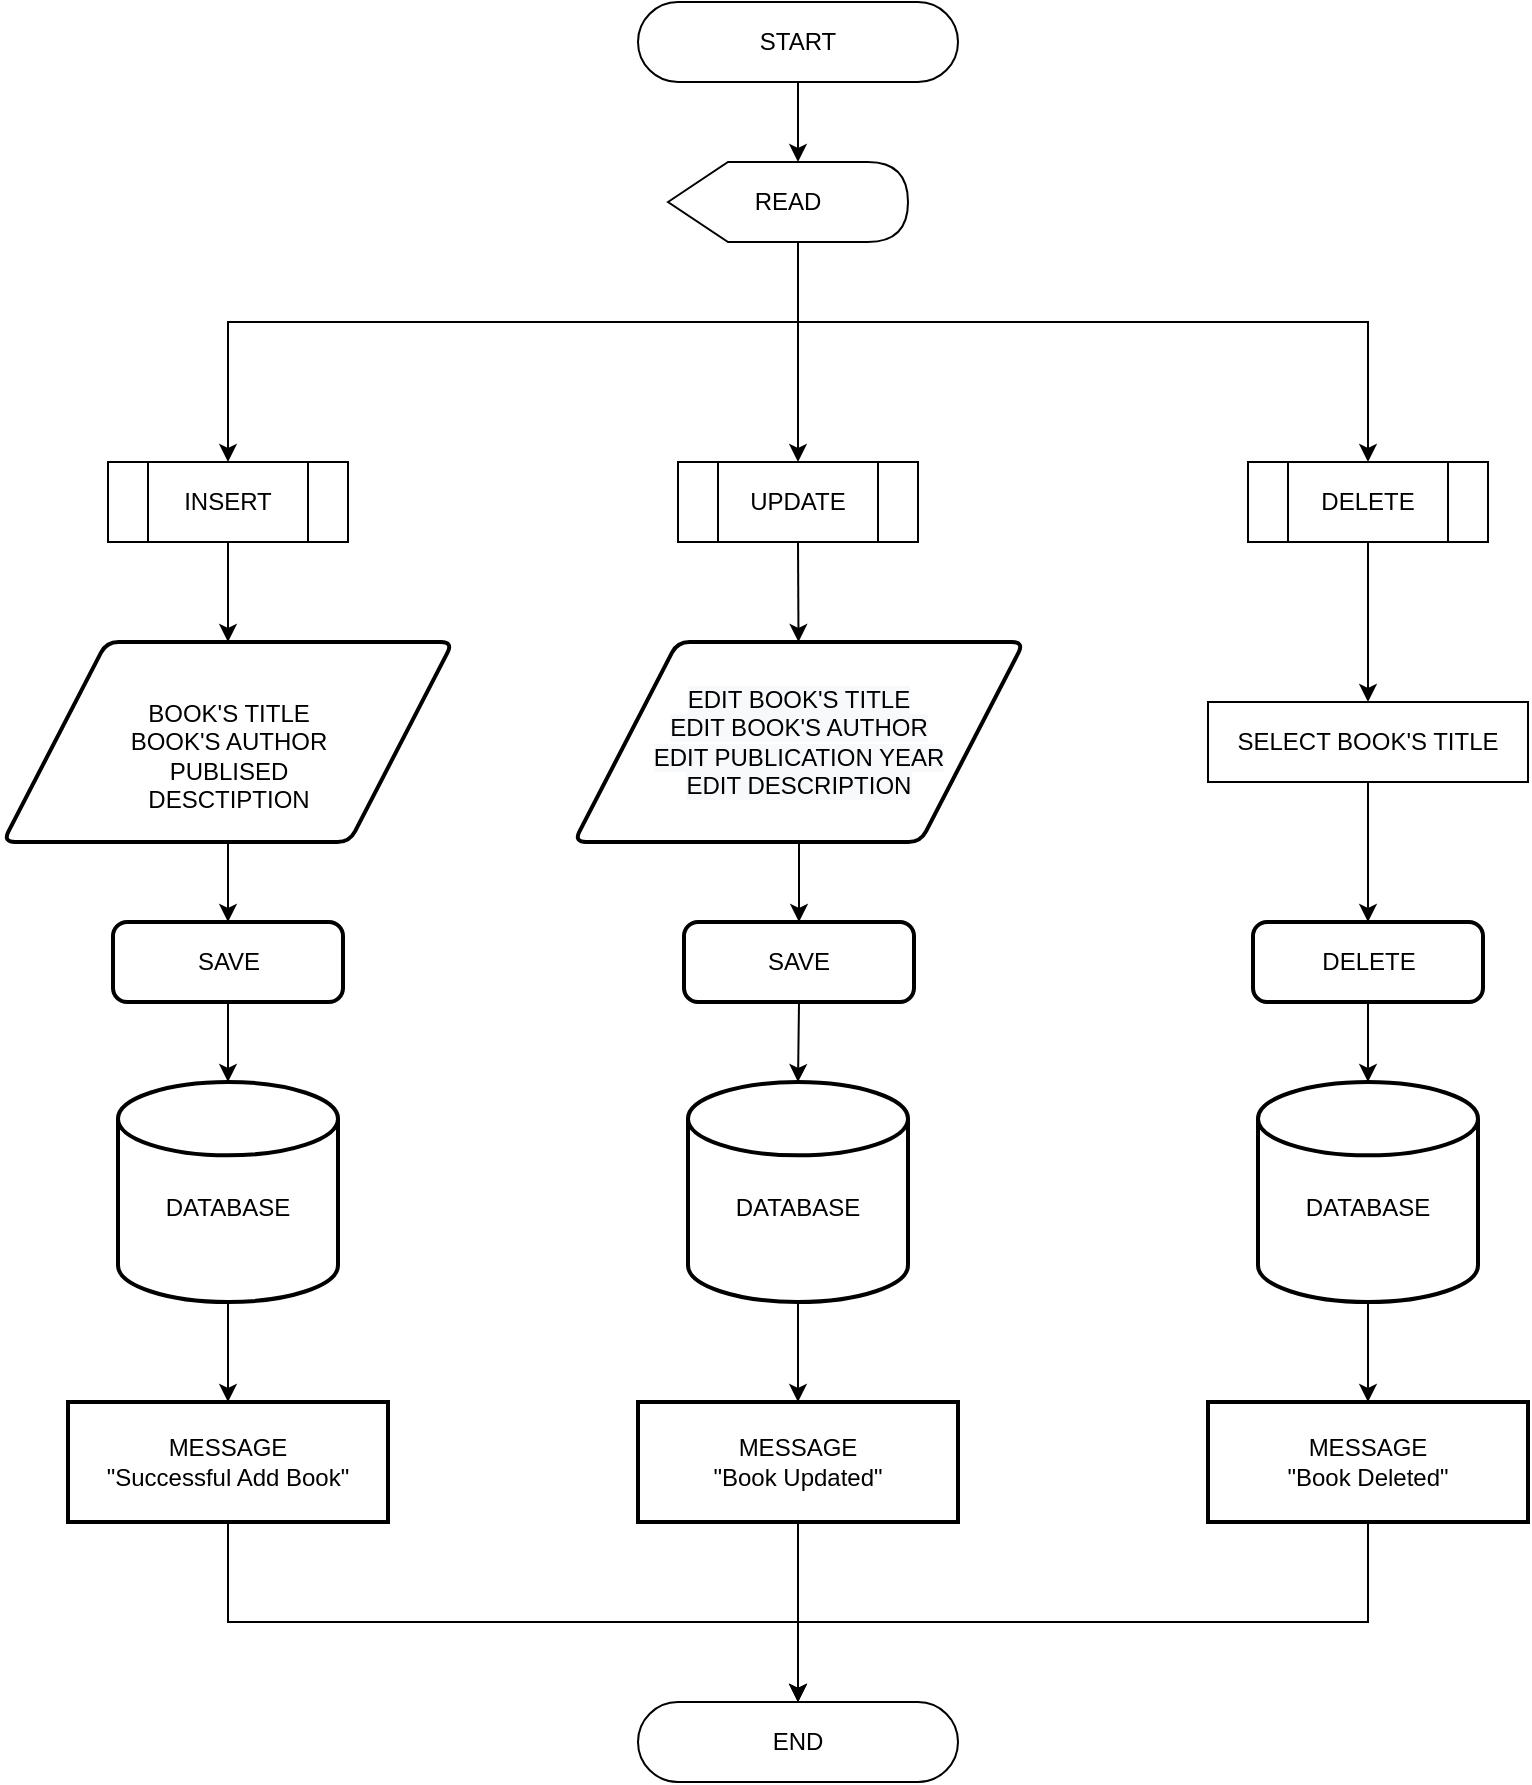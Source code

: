 <mxfile version="14.6.13" type="device"><diagram id="-U5DLKsKQhEk6xh4xttK" name="Page-1"><mxGraphModel dx="868" dy="520" grid="1" gridSize="10" guides="1" tooltips="1" connect="1" arrows="1" fold="1" page="1" pageScale="1" pageWidth="850" pageHeight="1100" math="0" shadow="0"><root><mxCell id="0"/><mxCell id="1" parent="0"/><mxCell id="vVcg2Cg-LxMGanegDyHp-1" value="START" style="rounded=1;whiteSpace=wrap;html=1;arcSize=50;" vertex="1" parent="1"><mxGeometry x="345" y="40" width="160" height="40" as="geometry"/></mxCell><mxCell id="vVcg2Cg-LxMGanegDyHp-2" value="END" style="rounded=1;whiteSpace=wrap;html=1;arcSize=50;" vertex="1" parent="1"><mxGeometry x="345" y="890" width="160" height="40" as="geometry"/></mxCell><mxCell id="vVcg2Cg-LxMGanegDyHp-3" value="INSERT" style="shape=process;whiteSpace=wrap;html=1;backgroundOutline=1;size=0.167;" vertex="1" parent="1"><mxGeometry x="80" y="270" width="120" height="40" as="geometry"/></mxCell><mxCell id="vVcg2Cg-LxMGanegDyHp-4" value="READ" style="shape=display;whiteSpace=wrap;html=1;" vertex="1" parent="1"><mxGeometry x="360" y="120" width="120" height="40" as="geometry"/></mxCell><mxCell id="vVcg2Cg-LxMGanegDyHp-5" value="UPDATE" style="shape=process;whiteSpace=wrap;html=1;backgroundOutline=1;size=0.167;" vertex="1" parent="1"><mxGeometry x="365" y="270" width="120" height="40" as="geometry"/></mxCell><mxCell id="vVcg2Cg-LxMGanegDyHp-6" value="DELETE" style="shape=process;whiteSpace=wrap;html=1;backgroundOutline=1;size=0.167;" vertex="1" parent="1"><mxGeometry x="650" y="270" width="120" height="40" as="geometry"/></mxCell><mxCell id="vVcg2Cg-LxMGanegDyHp-11" value="SELECT BOOK'S TITLE" style="rounded=0;whiteSpace=wrap;html=1;" vertex="1" parent="1"><mxGeometry x="630" y="390" width="160" height="40" as="geometry"/></mxCell><mxCell id="vVcg2Cg-LxMGanegDyHp-13" value="&lt;br&gt;DATABASE" style="strokeWidth=2;html=1;shape=mxgraph.flowchart.database;whiteSpace=wrap;" vertex="1" parent="1"><mxGeometry x="85" y="580" width="110" height="110" as="geometry"/></mxCell><mxCell id="vVcg2Cg-LxMGanegDyHp-15" value="SAVE" style="rounded=1;whiteSpace=wrap;html=1;absoluteArcSize=1;arcSize=14;strokeWidth=2;" vertex="1" parent="1"><mxGeometry x="368" y="500" width="115" height="40" as="geometry"/></mxCell><mxCell id="vVcg2Cg-LxMGanegDyHp-16" value="SAVE" style="rounded=1;whiteSpace=wrap;html=1;absoluteArcSize=1;arcSize=14;strokeWidth=2;" vertex="1" parent="1"><mxGeometry x="82.5" y="500" width="115" height="40" as="geometry"/></mxCell><mxCell id="vVcg2Cg-LxMGanegDyHp-17" value="DELETE" style="rounded=1;whiteSpace=wrap;html=1;absoluteArcSize=1;arcSize=14;strokeWidth=2;" vertex="1" parent="1"><mxGeometry x="652.5" y="500" width="115" height="40" as="geometry"/></mxCell><mxCell id="vVcg2Cg-LxMGanegDyHp-19" value="&#10;&#10;&lt;span style=&quot;color: rgb(0, 0, 0); font-family: helvetica; font-size: 12px; font-style: normal; font-weight: 400; letter-spacing: normal; text-align: center; text-indent: 0px; text-transform: none; word-spacing: 0px; background-color: rgb(248, 249, 250); display: inline; float: none;&quot;&gt;EDIT BOOK'S TITLE&lt;/span&gt;&lt;br style=&quot;color: rgb(0, 0, 0); font-family: helvetica; font-size: 12px; font-style: normal; font-weight: 400; letter-spacing: normal; text-align: center; text-indent: 0px; text-transform: none; word-spacing: 0px; background-color: rgb(248, 249, 250);&quot;&gt;&lt;span style=&quot;color: rgb(0, 0, 0); font-family: helvetica; font-size: 12px; font-style: normal; font-weight: 400; letter-spacing: normal; text-align: center; text-indent: 0px; text-transform: none; word-spacing: 0px; background-color: rgb(248, 249, 250); display: inline; float: none;&quot;&gt;EDIT BOOK'S AUTHOR&lt;/span&gt;&lt;br style=&quot;color: rgb(0, 0, 0); font-family: helvetica; font-size: 12px; font-style: normal; font-weight: 400; letter-spacing: normal; text-align: center; text-indent: 0px; text-transform: none; word-spacing: 0px; background-color: rgb(248, 249, 250);&quot;&gt;&lt;span style=&quot;color: rgb(0, 0, 0); font-family: helvetica; font-size: 12px; font-style: normal; font-weight: 400; letter-spacing: normal; text-align: center; text-indent: 0px; text-transform: none; word-spacing: 0px; background-color: rgb(248, 249, 250); display: inline; float: none;&quot;&gt;EDIT PUBLICATION YEAR&lt;/span&gt;&lt;br style=&quot;color: rgb(0, 0, 0); font-family: helvetica; font-size: 12px; font-style: normal; font-weight: 400; letter-spacing: normal; text-align: center; text-indent: 0px; text-transform: none; word-spacing: 0px; background-color: rgb(248, 249, 250);&quot;&gt;&lt;span style=&quot;color: rgb(0, 0, 0); font-family: helvetica; font-size: 12px; font-style: normal; font-weight: 400; letter-spacing: normal; text-align: center; text-indent: 0px; text-transform: none; word-spacing: 0px; background-color: rgb(248, 249, 250); display: inline; float: none;&quot;&gt;EDIT DESCRIPTION&lt;/span&gt;&#10;&#10;" style="shape=parallelogram;html=1;strokeWidth=2;perimeter=parallelogramPerimeter;whiteSpace=wrap;rounded=1;arcSize=12;size=0.23;" vertex="1" parent="1"><mxGeometry x="313" y="360" width="225" height="100" as="geometry"/></mxCell><mxCell id="vVcg2Cg-LxMGanegDyHp-20" value="&lt;br&gt;DATABASE" style="strokeWidth=2;html=1;shape=mxgraph.flowchart.database;whiteSpace=wrap;" vertex="1" parent="1"><mxGeometry x="370" y="580" width="110" height="110" as="geometry"/></mxCell><mxCell id="vVcg2Cg-LxMGanegDyHp-21" value="&lt;br&gt;DATABASE" style="strokeWidth=2;html=1;shape=mxgraph.flowchart.database;whiteSpace=wrap;" vertex="1" parent="1"><mxGeometry x="655" y="580" width="110" height="110" as="geometry"/></mxCell><mxCell id="vVcg2Cg-LxMGanegDyHp-22" value="MESSAGE&lt;br&gt;&quot;Successful Add Book&quot;" style="rounded=0;whiteSpace=wrap;html=1;strokeWidth=2;" vertex="1" parent="1"><mxGeometry x="60" y="740" width="160" height="60" as="geometry"/></mxCell><mxCell id="vVcg2Cg-LxMGanegDyHp-23" value="MESSAGE&lt;br&gt;&quot;Book Updated&quot;" style="rounded=0;whiteSpace=wrap;html=1;strokeWidth=2;" vertex="1" parent="1"><mxGeometry x="345" y="740" width="160" height="60" as="geometry"/></mxCell><mxCell id="vVcg2Cg-LxMGanegDyHp-24" value="MESSAGE&lt;br&gt;&quot;Book Deleted&quot;" style="rounded=0;whiteSpace=wrap;html=1;strokeWidth=2;" vertex="1" parent="1"><mxGeometry x="630" y="740" width="160" height="60" as="geometry"/></mxCell><mxCell id="vVcg2Cg-LxMGanegDyHp-26" value="&lt;br style=&quot;font-family: &amp;#34;helvetica&amp;#34;&quot;&gt;&lt;span style=&quot;font-family: &amp;#34;helvetica&amp;#34;&quot;&gt;BOOK'S TITLE&lt;/span&gt;&lt;br style=&quot;font-family: &amp;#34;helvetica&amp;#34;&quot;&gt;&lt;span style=&quot;font-family: &amp;#34;helvetica&amp;#34;&quot;&gt;BOOK'S AUTHOR&lt;/span&gt;&lt;br style=&quot;font-family: &amp;#34;helvetica&amp;#34;&quot;&gt;&lt;span style=&quot;font-family: &amp;#34;helvetica&amp;#34;&quot;&gt;PUBLISED&lt;/span&gt;&lt;br style=&quot;font-family: &amp;#34;helvetica&amp;#34;&quot;&gt;&lt;span style=&quot;font-family: &amp;#34;helvetica&amp;#34;&quot;&gt;DESCTIPTION&lt;br&gt;&lt;/span&gt;" style="shape=parallelogram;html=1;strokeWidth=2;perimeter=parallelogramPerimeter;whiteSpace=wrap;rounded=1;arcSize=12;size=0.23;" vertex="1" parent="1"><mxGeometry x="27.5" y="360" width="225" height="100" as="geometry"/></mxCell><mxCell id="vVcg2Cg-LxMGanegDyHp-34" value="" style="endArrow=classic;html=1;strokeColor=#000000;exitX=0.5;exitY=1;exitDx=0;exitDy=0;entryX=0;entryY=0;entryDx=65;entryDy=0;entryPerimeter=0;" edge="1" parent="1" source="vVcg2Cg-LxMGanegDyHp-1" target="vVcg2Cg-LxMGanegDyHp-4"><mxGeometry width="50" height="50" relative="1" as="geometry"><mxPoint x="340" y="100" as="sourcePoint"/><mxPoint x="390" y="50" as="targetPoint"/></mxGeometry></mxCell><mxCell id="vVcg2Cg-LxMGanegDyHp-35" value="" style="endArrow=classic;html=1;strokeColor=#000000;exitX=0;exitY=0;exitDx=65;exitDy=40;exitPerimeter=0;entryX=0.5;entryY=0;entryDx=0;entryDy=0;" edge="1" parent="1" source="vVcg2Cg-LxMGanegDyHp-4" target="vVcg2Cg-LxMGanegDyHp-5"><mxGeometry width="50" height="50" relative="1" as="geometry"><mxPoint x="470" y="270" as="sourcePoint"/><mxPoint x="520" y="220" as="targetPoint"/></mxGeometry></mxCell><mxCell id="vVcg2Cg-LxMGanegDyHp-36" value="" style="endArrow=classic;html=1;strokeColor=#000000;exitX=0;exitY=0;exitDx=65;exitDy=40;exitPerimeter=0;entryX=0.5;entryY=0;entryDx=0;entryDy=0;rounded=0;" edge="1" parent="1" source="vVcg2Cg-LxMGanegDyHp-4" target="vVcg2Cg-LxMGanegDyHp-6"><mxGeometry width="50" height="50" relative="1" as="geometry"><mxPoint x="470" y="270" as="sourcePoint"/><mxPoint x="520" y="220" as="targetPoint"/><Array as="points"><mxPoint x="425" y="200"/><mxPoint x="710" y="200"/></Array></mxGeometry></mxCell><mxCell id="vVcg2Cg-LxMGanegDyHp-37" value="" style="endArrow=classic;html=1;strokeColor=#000000;exitX=0;exitY=0;exitDx=65;exitDy=40;exitPerimeter=0;entryX=0.5;entryY=0;entryDx=0;entryDy=0;rounded=0;" edge="1" parent="1" source="vVcg2Cg-LxMGanegDyHp-4" target="vVcg2Cg-LxMGanegDyHp-3"><mxGeometry width="50" height="50" relative="1" as="geometry"><mxPoint x="470" y="270" as="sourcePoint"/><mxPoint x="220" y="210" as="targetPoint"/><Array as="points"><mxPoint x="425" y="200"/><mxPoint x="140" y="200"/></Array></mxGeometry></mxCell><mxCell id="vVcg2Cg-LxMGanegDyHp-38" value="" style="endArrow=classic;html=1;strokeColor=#000000;exitX=0.5;exitY=1;exitDx=0;exitDy=0;entryX=0.5;entryY=0;entryDx=0;entryDy=0;" edge="1" parent="1" source="vVcg2Cg-LxMGanegDyHp-3" target="vVcg2Cg-LxMGanegDyHp-26"><mxGeometry width="50" height="50" relative="1" as="geometry"><mxPoint x="260" y="310" as="sourcePoint"/><mxPoint x="310" y="260" as="targetPoint"/></mxGeometry></mxCell><mxCell id="vVcg2Cg-LxMGanegDyHp-39" value="" style="endArrow=classic;html=1;strokeColor=#000000;exitX=0.5;exitY=1;exitDx=0;exitDy=0;entryX=0.5;entryY=0;entryDx=0;entryDy=0;" edge="1" parent="1" source="vVcg2Cg-LxMGanegDyHp-26" target="vVcg2Cg-LxMGanegDyHp-16"><mxGeometry width="50" height="50" relative="1" as="geometry"><mxPoint x="310" y="620" as="sourcePoint"/><mxPoint x="360" y="570" as="targetPoint"/></mxGeometry></mxCell><mxCell id="vVcg2Cg-LxMGanegDyHp-40" value="" style="endArrow=classic;html=1;strokeColor=#000000;exitX=0.5;exitY=1;exitDx=0;exitDy=0;entryX=0.5;entryY=0;entryDx=0;entryDy=0;entryPerimeter=0;" edge="1" parent="1" source="vVcg2Cg-LxMGanegDyHp-16" target="vVcg2Cg-LxMGanegDyHp-13"><mxGeometry width="50" height="50" relative="1" as="geometry"><mxPoint x="310" y="620" as="sourcePoint"/><mxPoint x="360" y="570" as="targetPoint"/></mxGeometry></mxCell><mxCell id="vVcg2Cg-LxMGanegDyHp-41" value="" style="endArrow=classic;html=1;strokeColor=#000000;exitX=0.5;exitY=1;exitDx=0;exitDy=0;exitPerimeter=0;entryX=0.5;entryY=0;entryDx=0;entryDy=0;" edge="1" parent="1" source="vVcg2Cg-LxMGanegDyHp-13" target="vVcg2Cg-LxMGanegDyHp-22"><mxGeometry width="50" height="50" relative="1" as="geometry"><mxPoint x="310" y="620" as="sourcePoint"/><mxPoint x="360" y="570" as="targetPoint"/></mxGeometry></mxCell><mxCell id="vVcg2Cg-LxMGanegDyHp-42" value="" style="endArrow=classic;html=1;strokeColor=#000000;exitX=0.5;exitY=1;exitDx=0;exitDy=0;" edge="1" parent="1" source="vVcg2Cg-LxMGanegDyHp-5" target="vVcg2Cg-LxMGanegDyHp-19"><mxGeometry width="50" height="50" relative="1" as="geometry"><mxPoint x="310" y="500" as="sourcePoint"/><mxPoint x="360" y="450" as="targetPoint"/></mxGeometry></mxCell><mxCell id="vVcg2Cg-LxMGanegDyHp-43" value="" style="endArrow=classic;html=1;strokeColor=#000000;exitX=0.5;exitY=1;exitDx=0;exitDy=0;entryX=0.5;entryY=0;entryDx=0;entryDy=0;" edge="1" parent="1" source="vVcg2Cg-LxMGanegDyHp-19" target="vVcg2Cg-LxMGanegDyHp-15"><mxGeometry width="50" height="50" relative="1" as="geometry"><mxPoint x="310" y="500" as="sourcePoint"/><mxPoint x="360" y="450" as="targetPoint"/></mxGeometry></mxCell><mxCell id="vVcg2Cg-LxMGanegDyHp-44" value="" style="endArrow=classic;html=1;strokeColor=#000000;exitX=0.5;exitY=1;exitDx=0;exitDy=0;entryX=0.5;entryY=0;entryDx=0;entryDy=0;entryPerimeter=0;" edge="1" parent="1" source="vVcg2Cg-LxMGanegDyHp-15" target="vVcg2Cg-LxMGanegDyHp-20"><mxGeometry width="50" height="50" relative="1" as="geometry"><mxPoint x="310" y="500" as="sourcePoint"/><mxPoint x="360" y="450" as="targetPoint"/></mxGeometry></mxCell><mxCell id="vVcg2Cg-LxMGanegDyHp-45" value="" style="endArrow=classic;html=1;strokeColor=#000000;exitX=0.5;exitY=1;exitDx=0;exitDy=0;exitPerimeter=0;entryX=0.5;entryY=0;entryDx=0;entryDy=0;" edge="1" parent="1" source="vVcg2Cg-LxMGanegDyHp-20" target="vVcg2Cg-LxMGanegDyHp-23"><mxGeometry width="50" height="50" relative="1" as="geometry"><mxPoint x="310" y="740" as="sourcePoint"/><mxPoint x="360" y="690" as="targetPoint"/></mxGeometry></mxCell><mxCell id="vVcg2Cg-LxMGanegDyHp-46" value="" style="endArrow=classic;html=1;strokeColor=#000000;exitX=0.5;exitY=1;exitDx=0;exitDy=0;entryX=0.5;entryY=0;entryDx=0;entryDy=0;" edge="1" parent="1" source="vVcg2Cg-LxMGanegDyHp-6" target="vVcg2Cg-LxMGanegDyHp-11"><mxGeometry width="50" height="50" relative="1" as="geometry"><mxPoint x="310" y="500" as="sourcePoint"/><mxPoint x="360" y="450" as="targetPoint"/></mxGeometry></mxCell><mxCell id="vVcg2Cg-LxMGanegDyHp-47" value="" style="endArrow=classic;html=1;strokeColor=#000000;exitX=0.5;exitY=1;exitDx=0;exitDy=0;entryX=0.5;entryY=0;entryDx=0;entryDy=0;" edge="1" parent="1" source="vVcg2Cg-LxMGanegDyHp-11" target="vVcg2Cg-LxMGanegDyHp-17"><mxGeometry width="50" height="50" relative="1" as="geometry"><mxPoint x="310" y="500" as="sourcePoint"/><mxPoint x="360" y="450" as="targetPoint"/></mxGeometry></mxCell><mxCell id="vVcg2Cg-LxMGanegDyHp-48" value="" style="endArrow=classic;html=1;strokeColor=#000000;exitX=0.5;exitY=1;exitDx=0;exitDy=0;entryX=0.5;entryY=0;entryDx=0;entryDy=0;entryPerimeter=0;" edge="1" parent="1" source="vVcg2Cg-LxMGanegDyHp-17" target="vVcg2Cg-LxMGanegDyHp-21"><mxGeometry width="50" height="50" relative="1" as="geometry"><mxPoint x="310" y="500" as="sourcePoint"/><mxPoint x="360" y="450" as="targetPoint"/></mxGeometry></mxCell><mxCell id="vVcg2Cg-LxMGanegDyHp-49" value="" style="endArrow=classic;html=1;strokeColor=#000000;exitX=0.5;exitY=1;exitDx=0;exitDy=0;exitPerimeter=0;" edge="1" parent="1" source="vVcg2Cg-LxMGanegDyHp-21" target="vVcg2Cg-LxMGanegDyHp-24"><mxGeometry width="50" height="50" relative="1" as="geometry"><mxPoint x="310" y="850" as="sourcePoint"/><mxPoint x="360" y="800" as="targetPoint"/></mxGeometry></mxCell><mxCell id="vVcg2Cg-LxMGanegDyHp-50" value="" style="endArrow=classic;html=1;strokeColor=#000000;exitX=0.5;exitY=1;exitDx=0;exitDy=0;entryX=0.5;entryY=0;entryDx=0;entryDy=0;rounded=0;jumpStyle=none;" edge="1" parent="1" source="vVcg2Cg-LxMGanegDyHp-22" target="vVcg2Cg-LxMGanegDyHp-2"><mxGeometry width="50" height="50" relative="1" as="geometry"><mxPoint x="310" y="850" as="sourcePoint"/><mxPoint x="360" y="800" as="targetPoint"/><Array as="points"><mxPoint x="140" y="850"/><mxPoint x="425" y="850"/></Array></mxGeometry></mxCell><mxCell id="vVcg2Cg-LxMGanegDyHp-51" value="" style="endArrow=classic;html=1;strokeColor=#000000;exitX=0.5;exitY=1;exitDx=0;exitDy=0;entryX=0.5;entryY=0;entryDx=0;entryDy=0;" edge="1" parent="1" source="vVcg2Cg-LxMGanegDyHp-23" target="vVcg2Cg-LxMGanegDyHp-2"><mxGeometry width="50" height="50" relative="1" as="geometry"><mxPoint x="310" y="850" as="sourcePoint"/><mxPoint x="360" y="800" as="targetPoint"/></mxGeometry></mxCell><mxCell id="vVcg2Cg-LxMGanegDyHp-52" value="" style="endArrow=classic;html=1;strokeColor=#000000;exitX=0.5;exitY=1;exitDx=0;exitDy=0;entryX=0.5;entryY=0;entryDx=0;entryDy=0;rounded=0;" edge="1" parent="1" source="vVcg2Cg-LxMGanegDyHp-24" target="vVcg2Cg-LxMGanegDyHp-2"><mxGeometry width="50" height="50" relative="1" as="geometry"><mxPoint x="310" y="850" as="sourcePoint"/><mxPoint x="360" y="800" as="targetPoint"/><Array as="points"><mxPoint x="710" y="850"/><mxPoint x="425" y="850"/></Array></mxGeometry></mxCell></root></mxGraphModel></diagram></mxfile>